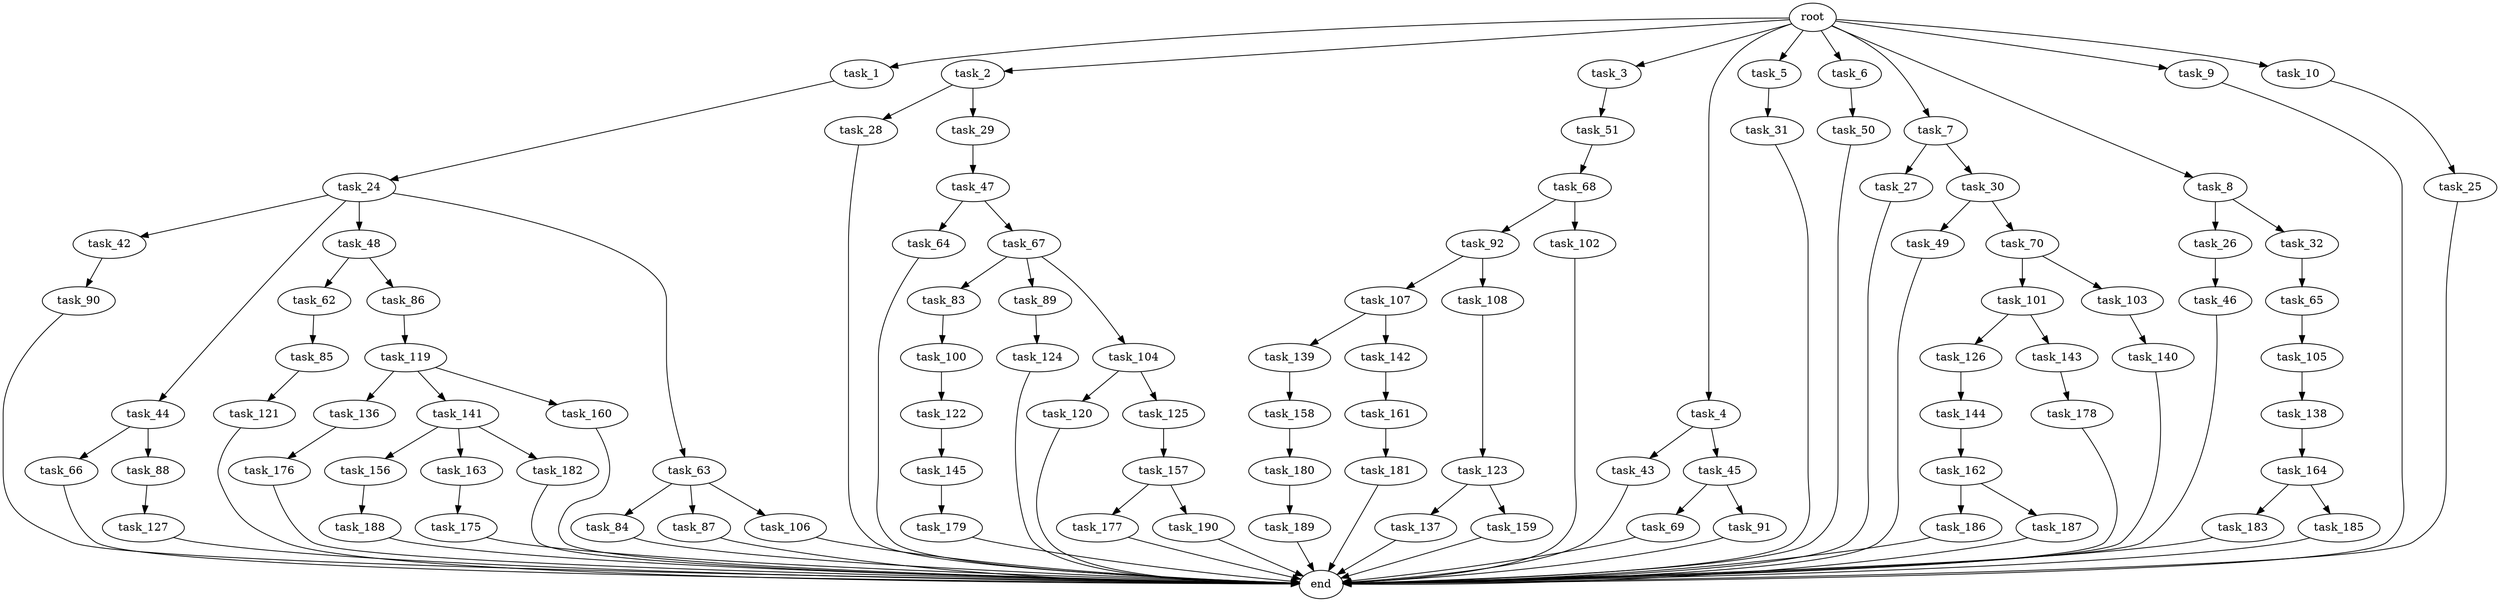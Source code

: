 digraph G {
  root [size="0.000000"];
  task_1 [size="10.240000"];
  task_2 [size="10.240000"];
  task_3 [size="10.240000"];
  task_4 [size="10.240000"];
  task_5 [size="10.240000"];
  task_6 [size="10.240000"];
  task_7 [size="10.240000"];
  task_8 [size="10.240000"];
  task_9 [size="10.240000"];
  task_10 [size="10.240000"];
  task_24 [size="5497558138.880000"];
  task_25 [size="3092376453.120000"];
  task_26 [size="343597383.680000"];
  task_27 [size="5497558138.880000"];
  task_28 [size="6957847019.520000"];
  task_29 [size="6957847019.520000"];
  task_30 [size="5497558138.880000"];
  task_31 [size="1374389534.720000"];
  task_32 [size="343597383.680000"];
  task_42 [size="4209067950.080000"];
  task_43 [size="8589934592.000000"];
  task_44 [size="4209067950.080000"];
  task_45 [size="8589934592.000000"];
  task_46 [size="1374389534.720000"];
  task_47 [size="3092376453.120000"];
  task_48 [size="4209067950.080000"];
  task_49 [size="2147483648.000000"];
  task_50 [size="8589934592.000000"];
  task_51 [size="2147483648.000000"];
  task_62 [size="2147483648.000000"];
  task_63 [size="4209067950.080000"];
  task_64 [size="343597383.680000"];
  task_65 [size="343597383.680000"];
  task_66 [size="5497558138.880000"];
  task_67 [size="343597383.680000"];
  task_68 [size="8589934592.000000"];
  task_69 [size="4209067950.080000"];
  task_70 [size="2147483648.000000"];
  task_83 [size="6957847019.520000"];
  task_84 [size="2147483648.000000"];
  task_85 [size="2147483648.000000"];
  task_86 [size="2147483648.000000"];
  task_87 [size="2147483648.000000"];
  task_88 [size="5497558138.880000"];
  task_89 [size="6957847019.520000"];
  task_90 [size="6957847019.520000"];
  task_91 [size="4209067950.080000"];
  task_92 [size="3092376453.120000"];
  task_100 [size="343597383.680000"];
  task_101 [size="4209067950.080000"];
  task_102 [size="3092376453.120000"];
  task_103 [size="4209067950.080000"];
  task_104 [size="6957847019.520000"];
  task_105 [size="6957847019.520000"];
  task_106 [size="2147483648.000000"];
  task_107 [size="2147483648.000000"];
  task_108 [size="2147483648.000000"];
  task_119 [size="4209067950.080000"];
  task_120 [size="773094113.280000"];
  task_121 [size="343597383.680000"];
  task_122 [size="6957847019.520000"];
  task_123 [size="6957847019.520000"];
  task_124 [size="6957847019.520000"];
  task_125 [size="773094113.280000"];
  task_126 [size="3092376453.120000"];
  task_127 [size="8589934592.000000"];
  task_136 [size="3092376453.120000"];
  task_137 [size="6957847019.520000"];
  task_138 [size="2147483648.000000"];
  task_139 [size="773094113.280000"];
  task_140 [size="1374389534.720000"];
  task_141 [size="3092376453.120000"];
  task_142 [size="773094113.280000"];
  task_143 [size="3092376453.120000"];
  task_144 [size="5497558138.880000"];
  task_145 [size="343597383.680000"];
  task_156 [size="5497558138.880000"];
  task_157 [size="3092376453.120000"];
  task_158 [size="2147483648.000000"];
  task_159 [size="6957847019.520000"];
  task_160 [size="3092376453.120000"];
  task_161 [size="8589934592.000000"];
  task_162 [size="773094113.280000"];
  task_163 [size="5497558138.880000"];
  task_164 [size="3092376453.120000"];
  task_175 [size="773094113.280000"];
  task_176 [size="1374389534.720000"];
  task_177 [size="4209067950.080000"];
  task_178 [size="343597383.680000"];
  task_179 [size="8589934592.000000"];
  task_180 [size="1374389534.720000"];
  task_181 [size="4209067950.080000"];
  task_182 [size="5497558138.880000"];
  task_183 [size="8589934592.000000"];
  task_185 [size="8589934592.000000"];
  task_186 [size="4209067950.080000"];
  task_187 [size="4209067950.080000"];
  task_188 [size="6957847019.520000"];
  task_189 [size="773094113.280000"];
  task_190 [size="4209067950.080000"];
  end [size="0.000000"];

  root -> task_1 [size="1.000000"];
  root -> task_2 [size="1.000000"];
  root -> task_3 [size="1.000000"];
  root -> task_4 [size="1.000000"];
  root -> task_5 [size="1.000000"];
  root -> task_6 [size="1.000000"];
  root -> task_7 [size="1.000000"];
  root -> task_8 [size="1.000000"];
  root -> task_9 [size="1.000000"];
  root -> task_10 [size="1.000000"];
  task_1 -> task_24 [size="536870912.000000"];
  task_2 -> task_28 [size="679477248.000000"];
  task_2 -> task_29 [size="679477248.000000"];
  task_3 -> task_51 [size="209715200.000000"];
  task_4 -> task_43 [size="838860800.000000"];
  task_4 -> task_45 [size="838860800.000000"];
  task_5 -> task_31 [size="134217728.000000"];
  task_6 -> task_50 [size="838860800.000000"];
  task_7 -> task_27 [size="536870912.000000"];
  task_7 -> task_30 [size="536870912.000000"];
  task_8 -> task_26 [size="33554432.000000"];
  task_8 -> task_32 [size="33554432.000000"];
  task_9 -> end [size="1.000000"];
  task_10 -> task_25 [size="301989888.000000"];
  task_24 -> task_42 [size="411041792.000000"];
  task_24 -> task_44 [size="411041792.000000"];
  task_24 -> task_48 [size="411041792.000000"];
  task_24 -> task_63 [size="411041792.000000"];
  task_25 -> end [size="1.000000"];
  task_26 -> task_46 [size="134217728.000000"];
  task_27 -> end [size="1.000000"];
  task_28 -> end [size="1.000000"];
  task_29 -> task_47 [size="301989888.000000"];
  task_30 -> task_49 [size="209715200.000000"];
  task_30 -> task_70 [size="209715200.000000"];
  task_31 -> end [size="1.000000"];
  task_32 -> task_65 [size="33554432.000000"];
  task_42 -> task_90 [size="679477248.000000"];
  task_43 -> end [size="1.000000"];
  task_44 -> task_66 [size="536870912.000000"];
  task_44 -> task_88 [size="536870912.000000"];
  task_45 -> task_69 [size="411041792.000000"];
  task_45 -> task_91 [size="411041792.000000"];
  task_46 -> end [size="1.000000"];
  task_47 -> task_64 [size="33554432.000000"];
  task_47 -> task_67 [size="33554432.000000"];
  task_48 -> task_62 [size="209715200.000000"];
  task_48 -> task_86 [size="209715200.000000"];
  task_49 -> end [size="1.000000"];
  task_50 -> end [size="1.000000"];
  task_51 -> task_68 [size="838860800.000000"];
  task_62 -> task_85 [size="209715200.000000"];
  task_63 -> task_84 [size="209715200.000000"];
  task_63 -> task_87 [size="209715200.000000"];
  task_63 -> task_106 [size="209715200.000000"];
  task_64 -> end [size="1.000000"];
  task_65 -> task_105 [size="679477248.000000"];
  task_66 -> end [size="1.000000"];
  task_67 -> task_83 [size="679477248.000000"];
  task_67 -> task_89 [size="679477248.000000"];
  task_67 -> task_104 [size="679477248.000000"];
  task_68 -> task_92 [size="301989888.000000"];
  task_68 -> task_102 [size="301989888.000000"];
  task_69 -> end [size="1.000000"];
  task_70 -> task_101 [size="411041792.000000"];
  task_70 -> task_103 [size="411041792.000000"];
  task_83 -> task_100 [size="33554432.000000"];
  task_84 -> end [size="1.000000"];
  task_85 -> task_121 [size="33554432.000000"];
  task_86 -> task_119 [size="411041792.000000"];
  task_87 -> end [size="1.000000"];
  task_88 -> task_127 [size="838860800.000000"];
  task_89 -> task_124 [size="679477248.000000"];
  task_90 -> end [size="1.000000"];
  task_91 -> end [size="1.000000"];
  task_92 -> task_107 [size="209715200.000000"];
  task_92 -> task_108 [size="209715200.000000"];
  task_100 -> task_122 [size="679477248.000000"];
  task_101 -> task_126 [size="301989888.000000"];
  task_101 -> task_143 [size="301989888.000000"];
  task_102 -> end [size="1.000000"];
  task_103 -> task_140 [size="134217728.000000"];
  task_104 -> task_120 [size="75497472.000000"];
  task_104 -> task_125 [size="75497472.000000"];
  task_105 -> task_138 [size="209715200.000000"];
  task_106 -> end [size="1.000000"];
  task_107 -> task_139 [size="75497472.000000"];
  task_107 -> task_142 [size="75497472.000000"];
  task_108 -> task_123 [size="679477248.000000"];
  task_119 -> task_136 [size="301989888.000000"];
  task_119 -> task_141 [size="301989888.000000"];
  task_119 -> task_160 [size="301989888.000000"];
  task_120 -> end [size="1.000000"];
  task_121 -> end [size="1.000000"];
  task_122 -> task_145 [size="33554432.000000"];
  task_123 -> task_137 [size="679477248.000000"];
  task_123 -> task_159 [size="679477248.000000"];
  task_124 -> end [size="1.000000"];
  task_125 -> task_157 [size="301989888.000000"];
  task_126 -> task_144 [size="536870912.000000"];
  task_127 -> end [size="1.000000"];
  task_136 -> task_176 [size="134217728.000000"];
  task_137 -> end [size="1.000000"];
  task_138 -> task_164 [size="301989888.000000"];
  task_139 -> task_158 [size="209715200.000000"];
  task_140 -> end [size="1.000000"];
  task_141 -> task_156 [size="536870912.000000"];
  task_141 -> task_163 [size="536870912.000000"];
  task_141 -> task_182 [size="536870912.000000"];
  task_142 -> task_161 [size="838860800.000000"];
  task_143 -> task_178 [size="33554432.000000"];
  task_144 -> task_162 [size="75497472.000000"];
  task_145 -> task_179 [size="838860800.000000"];
  task_156 -> task_188 [size="679477248.000000"];
  task_157 -> task_177 [size="411041792.000000"];
  task_157 -> task_190 [size="411041792.000000"];
  task_158 -> task_180 [size="134217728.000000"];
  task_159 -> end [size="1.000000"];
  task_160 -> end [size="1.000000"];
  task_161 -> task_181 [size="411041792.000000"];
  task_162 -> task_186 [size="411041792.000000"];
  task_162 -> task_187 [size="411041792.000000"];
  task_163 -> task_175 [size="75497472.000000"];
  task_164 -> task_183 [size="838860800.000000"];
  task_164 -> task_185 [size="838860800.000000"];
  task_175 -> end [size="1.000000"];
  task_176 -> end [size="1.000000"];
  task_177 -> end [size="1.000000"];
  task_178 -> end [size="1.000000"];
  task_179 -> end [size="1.000000"];
  task_180 -> task_189 [size="75497472.000000"];
  task_181 -> end [size="1.000000"];
  task_182 -> end [size="1.000000"];
  task_183 -> end [size="1.000000"];
  task_185 -> end [size="1.000000"];
  task_186 -> end [size="1.000000"];
  task_187 -> end [size="1.000000"];
  task_188 -> end [size="1.000000"];
  task_189 -> end [size="1.000000"];
  task_190 -> end [size="1.000000"];
}
